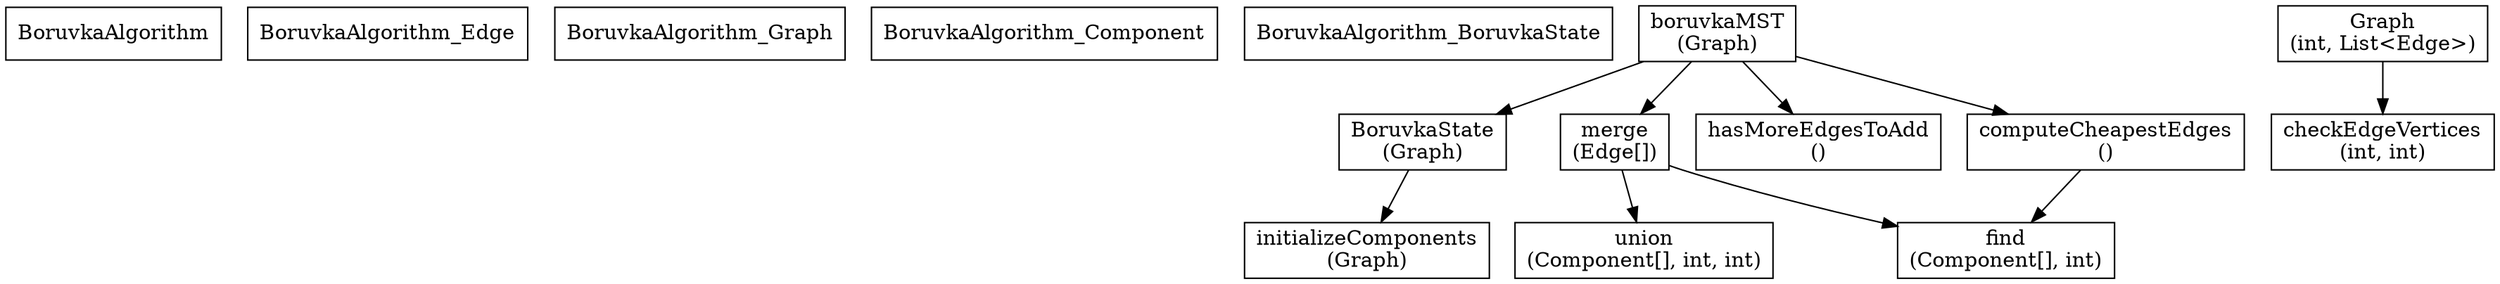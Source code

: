 digraph G {
    node [shape=box];

    // Classes
    BoruvkaAlgorithm;
    BoruvkaAlgorithm_Edge;
    BoruvkaAlgorithm_Graph;
    BoruvkaAlgorithm_Component;
    BoruvkaAlgorithm_BoruvkaState;

    // Methods
    BoruvkaAlgorithm_boruvkaMST [label="boruvkaMST\n(Graph)"];
    BoruvkaAlgorithm_find [label="find\n(Component[], int)"];
    BoruvkaAlgorithm_union [label="union\n(Component[], int, int)"];
    BoruvkaAlgorithm_checkEdgeVertices [label="checkEdgeVertices\n(int, int)"];
    BoruvkaAlgorithm_Graph_constructor [label="Graph\n(int, List<Edge>)"];
    BoruvkaAlgorithm_BoruvkaState_constructor [label="BoruvkaState\n(Graph)"];
    BoruvkaAlgorithm_BoruvkaState_merge [label="merge\n(Edge[])"];
    BoruvkaAlgorithm_BoruvkaState_hasMoreEdgesToAdd [label="hasMoreEdgesToAdd\n()"];
    BoruvkaAlgorithm_BoruvkaState_computeCheapestEdges [label="computeCheapestEdges\n()"];
    BoruvkaAlgorithm_BoruvkaState_initializeComponents [label="initializeComponents\n(Graph)"];

    // Call relationships
    BoruvkaAlgorithm_boruvkaMST -> BoruvkaAlgorithm_BoruvkaState_constructor;
    BoruvkaAlgorithm_boruvkaMST -> BoruvkaAlgorithm_BoruvkaState_hasMoreEdgesToAdd;
    BoruvkaAlgorithm_boruvkaMST -> BoruvkaAlgorithm_BoruvkaState_computeCheapestEdges;
    BoruvkaAlgorithm_boruvkaMST -> BoruvkaAlgorithm_BoruvkaState_merge;

    BoruvkaAlgorithm_BoruvkaState_merge -> BoruvkaAlgorithm_find;
    BoruvkaAlgorithm_BoruvkaState_merge -> BoruvkaAlgorithm_union;

    BoruvkaAlgorithm_BoruvkaState_computeCheapestEdges -> BoruvkaAlgorithm_find;

    BoruvkaAlgorithm_BoruvkaState_constructor -> BoruvkaAlgorithm_BoruvkaState_initializeComponents;

    BoruvkaAlgorithm_Graph_constructor -> BoruvkaAlgorithm_checkEdgeVertices;
}

